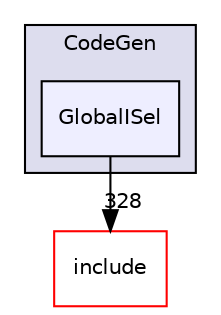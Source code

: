 digraph "lib/CodeGen/GlobalISel" {
  bgcolor=transparent;
  compound=true
  node [ fontsize="10", fontname="Helvetica"];
  edge [ labelfontsize="10", labelfontname="Helvetica"];
  subgraph clusterdir_1e8ad0574bd6e387992681ee57691a07 {
    graph [ bgcolor="#ddddee", pencolor="black", label="CodeGen" fontname="Helvetica", fontsize="10", URL="dir_1e8ad0574bd6e387992681ee57691a07.html"]
  dir_6a229f14c730f076cdd0d3393eea743d [shape=box, label="GlobalISel", style="filled", fillcolor="#eeeeff", pencolor="black", URL="dir_6a229f14c730f076cdd0d3393eea743d.html"];
  }
  dir_d44c64559bbebec7f509842c48db8b23 [shape=box label="include" color="red" URL="dir_d44c64559bbebec7f509842c48db8b23.html"];
  dir_6a229f14c730f076cdd0d3393eea743d->dir_d44c64559bbebec7f509842c48db8b23 [headlabel="328", labeldistance=1.5 headhref="dir_000040_000001.html"];
}
